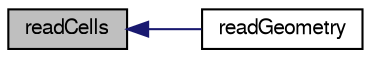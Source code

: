 digraph "readCells"
{
  bgcolor="transparent";
  edge [fontname="FreeSans",fontsize="10",labelfontname="FreeSans",labelfontsize="10"];
  node [fontname="FreeSans",fontsize="10",shape=record];
  rankdir="LR";
  Node528 [label="readCells",height=0.2,width=0.4,color="black", fillcolor="grey75", style="filled", fontcolor="black"];
  Node528 -> Node529 [dir="back",color="midnightblue",fontsize="10",style="solid",fontname="FreeSans"];
  Node529 [label="readGeometry",height=0.2,width=0.4,color="black",URL="$a21334.html#a90083fbdf90aae15592149e61ec55174",tooltip="Read the mesh from the file(s) "];
}
